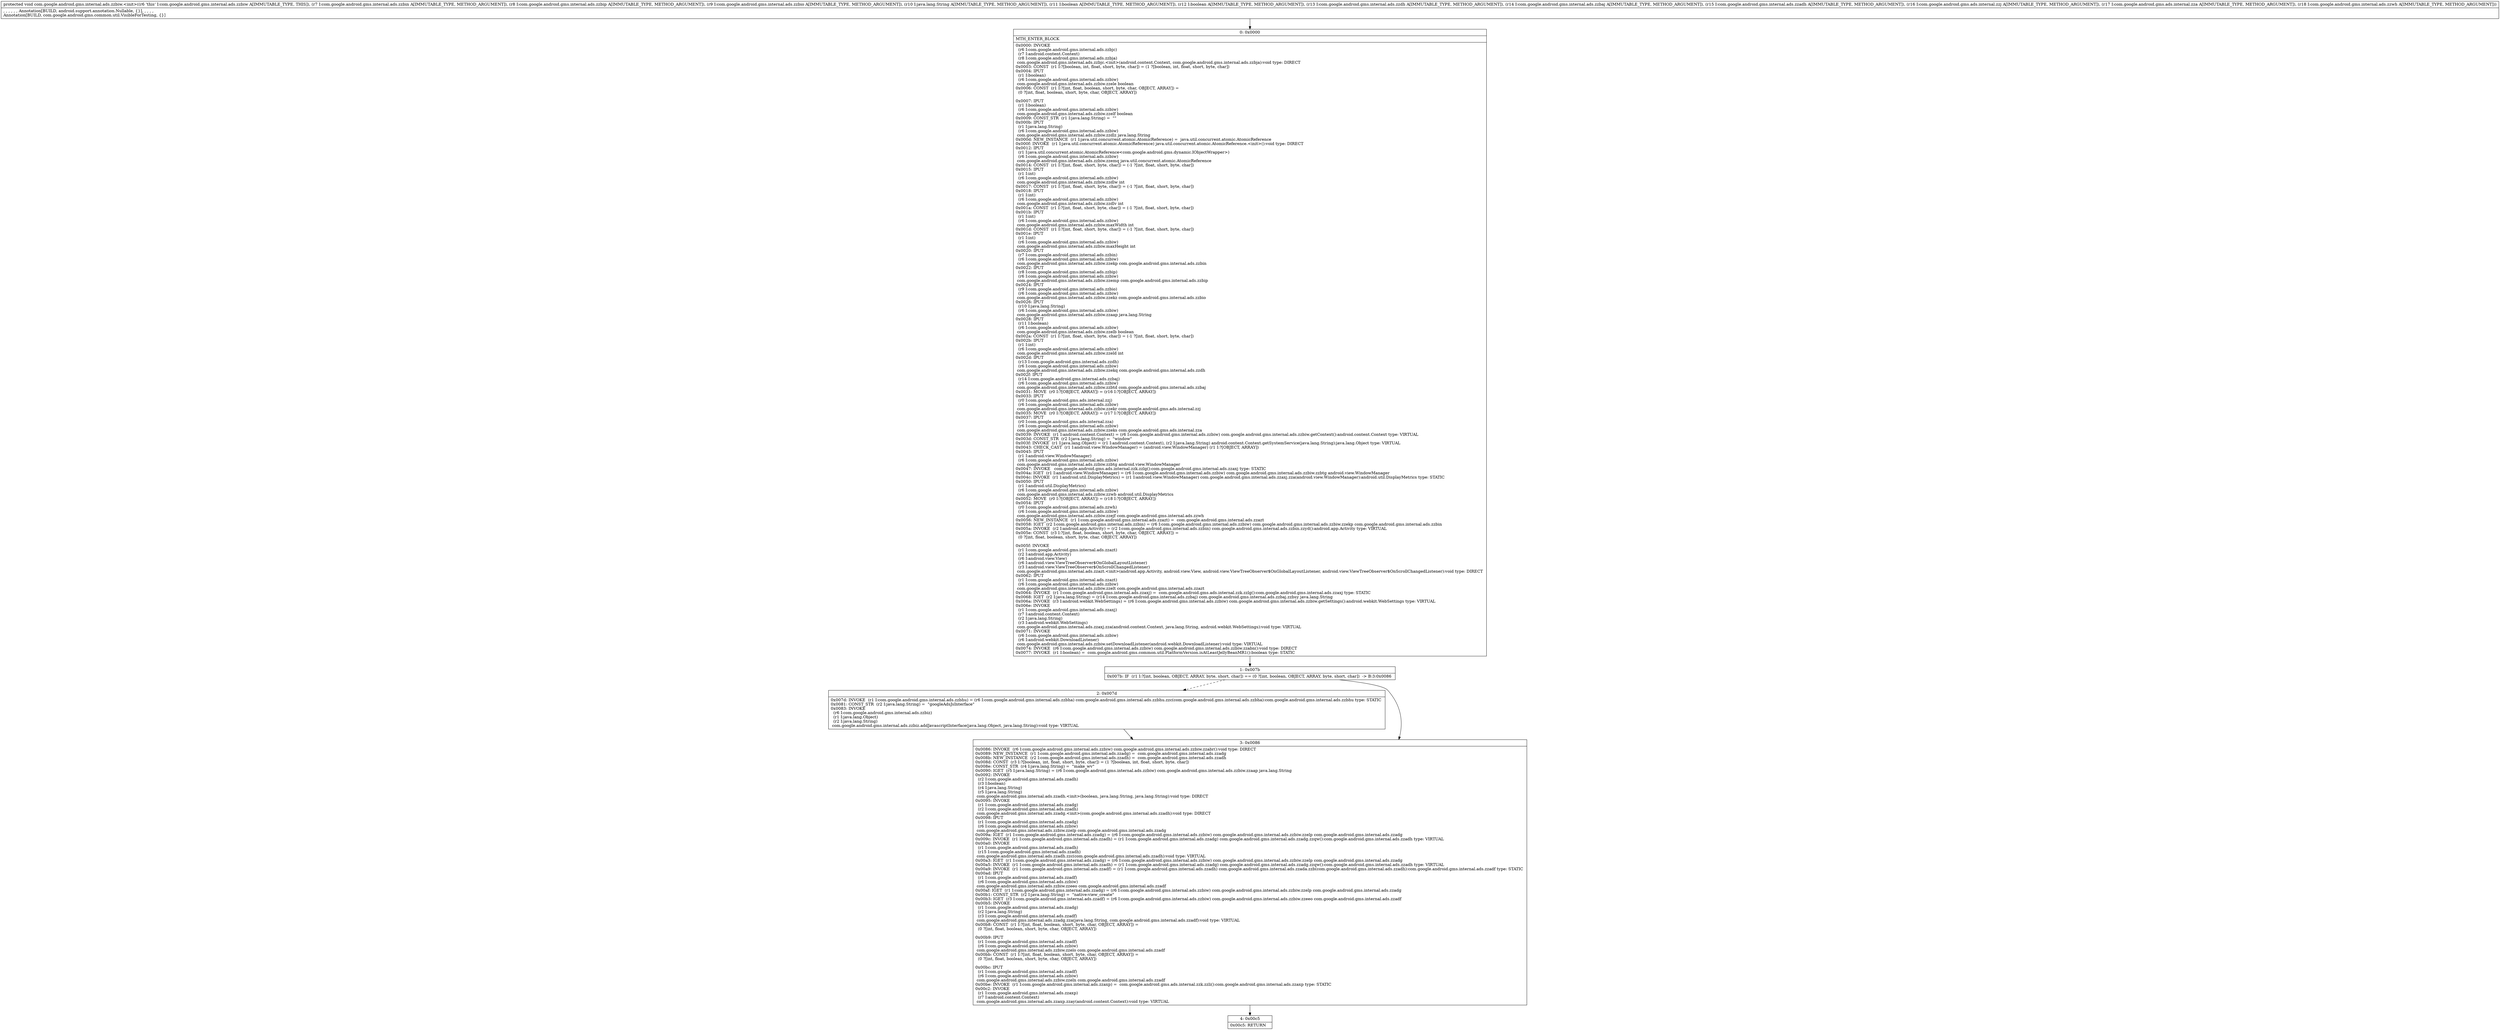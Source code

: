digraph "CFG forcom.google.android.gms.internal.ads.zzbiw.\<init\>(Lcom\/google\/android\/gms\/internal\/ads\/zzbin;Lcom\/google\/android\/gms\/internal\/ads\/zzbip;Lcom\/google\/android\/gms\/internal\/ads\/zzbio;Ljava\/lang\/String;ZZLcom\/google\/android\/gms\/internal\/ads\/zzdh;Lcom\/google\/android\/gms\/internal\/ads\/zzbaj;Lcom\/google\/android\/gms\/internal\/ads\/zzadh;Lcom\/google\/android\/gms\/ads\/internal\/zzj;Lcom\/google\/android\/gms\/ads\/internal\/zza;Lcom\/google\/android\/gms\/internal\/ads\/zzwh;)V" {
Node_0 [shape=record,label="{0\:\ 0x0000|MTH_ENTER_BLOCK\l|0x0000: INVOKE  \l  (r6 I:com.google.android.gms.internal.ads.zzbjc)\l  (r7 I:android.content.Context)\l  (r8 I:com.google.android.gms.internal.ads.zzbja)\l com.google.android.gms.internal.ads.zzbjc.\<init\>(android.content.Context, com.google.android.gms.internal.ads.zzbja):void type: DIRECT \l0x0003: CONST  (r1 I:?[boolean, int, float, short, byte, char]) = (1 ?[boolean, int, float, short, byte, char]) \l0x0004: IPUT  \l  (r1 I:boolean)\l  (r6 I:com.google.android.gms.internal.ads.zzbiw)\l com.google.android.gms.internal.ads.zzbiw.zzele boolean \l0x0006: CONST  (r1 I:?[int, float, boolean, short, byte, char, OBJECT, ARRAY]) = \l  (0 ?[int, float, boolean, short, byte, char, OBJECT, ARRAY])\l \l0x0007: IPUT  \l  (r1 I:boolean)\l  (r6 I:com.google.android.gms.internal.ads.zzbiw)\l com.google.android.gms.internal.ads.zzbiw.zzelf boolean \l0x0009: CONST_STR  (r1 I:java.lang.String) =  \"\" \l0x000b: IPUT  \l  (r1 I:java.lang.String)\l  (r6 I:com.google.android.gms.internal.ads.zzbiw)\l com.google.android.gms.internal.ads.zzbiw.zzdlz java.lang.String \l0x000d: NEW_INSTANCE  (r1 I:java.util.concurrent.atomic.AtomicReference) =  java.util.concurrent.atomic.AtomicReference \l0x000f: INVOKE  (r1 I:java.util.concurrent.atomic.AtomicReference) java.util.concurrent.atomic.AtomicReference.\<init\>():void type: DIRECT \l0x0012: IPUT  \l  (r1 I:java.util.concurrent.atomic.AtomicReference\<com.google.android.gms.dynamic.IObjectWrapper\>)\l  (r6 I:com.google.android.gms.internal.ads.zzbiw)\l com.google.android.gms.internal.ads.zzbiw.zzemq java.util.concurrent.atomic.AtomicReference \l0x0014: CONST  (r1 I:?[int, float, short, byte, char]) = (\-1 ?[int, float, short, byte, char]) \l0x0015: IPUT  \l  (r1 I:int)\l  (r6 I:com.google.android.gms.internal.ads.zzbiw)\l com.google.android.gms.internal.ads.zzbiw.zzdlw int \l0x0017: CONST  (r1 I:?[int, float, short, byte, char]) = (\-1 ?[int, float, short, byte, char]) \l0x0018: IPUT  \l  (r1 I:int)\l  (r6 I:com.google.android.gms.internal.ads.zzbiw)\l com.google.android.gms.internal.ads.zzbiw.zzdlv int \l0x001a: CONST  (r1 I:?[int, float, short, byte, char]) = (\-1 ?[int, float, short, byte, char]) \l0x001b: IPUT  \l  (r1 I:int)\l  (r6 I:com.google.android.gms.internal.ads.zzbiw)\l com.google.android.gms.internal.ads.zzbiw.maxWidth int \l0x001d: CONST  (r1 I:?[int, float, short, byte, char]) = (\-1 ?[int, float, short, byte, char]) \l0x001e: IPUT  \l  (r1 I:int)\l  (r6 I:com.google.android.gms.internal.ads.zzbiw)\l com.google.android.gms.internal.ads.zzbiw.maxHeight int \l0x0020: IPUT  \l  (r7 I:com.google.android.gms.internal.ads.zzbin)\l  (r6 I:com.google.android.gms.internal.ads.zzbiw)\l com.google.android.gms.internal.ads.zzbiw.zzekp com.google.android.gms.internal.ads.zzbin \l0x0022: IPUT  \l  (r8 I:com.google.android.gms.internal.ads.zzbip)\l  (r6 I:com.google.android.gms.internal.ads.zzbiw)\l com.google.android.gms.internal.ads.zzbiw.zzemp com.google.android.gms.internal.ads.zzbip \l0x0024: IPUT  \l  (r9 I:com.google.android.gms.internal.ads.zzbio)\l  (r6 I:com.google.android.gms.internal.ads.zzbiw)\l com.google.android.gms.internal.ads.zzbiw.zzekz com.google.android.gms.internal.ads.zzbio \l0x0026: IPUT  \l  (r10 I:java.lang.String)\l  (r6 I:com.google.android.gms.internal.ads.zzbiw)\l com.google.android.gms.internal.ads.zzbiw.zzaap java.lang.String \l0x0028: IPUT  \l  (r11 I:boolean)\l  (r6 I:com.google.android.gms.internal.ads.zzbiw)\l com.google.android.gms.internal.ads.zzbiw.zzelb boolean \l0x002a: CONST  (r1 I:?[int, float, short, byte, char]) = (\-1 ?[int, float, short, byte, char]) \l0x002b: IPUT  \l  (r1 I:int)\l  (r6 I:com.google.android.gms.internal.ads.zzbiw)\l com.google.android.gms.internal.ads.zzbiw.zzeld int \l0x002d: IPUT  \l  (r13 I:com.google.android.gms.internal.ads.zzdh)\l  (r6 I:com.google.android.gms.internal.ads.zzbiw)\l com.google.android.gms.internal.ads.zzbiw.zzekq com.google.android.gms.internal.ads.zzdh \l0x002f: IPUT  \l  (r14 I:com.google.android.gms.internal.ads.zzbaj)\l  (r6 I:com.google.android.gms.internal.ads.zzbiw)\l com.google.android.gms.internal.ads.zzbiw.zzbtd com.google.android.gms.internal.ads.zzbaj \l0x0031: MOVE  (r0 I:?[OBJECT, ARRAY]) = (r16 I:?[OBJECT, ARRAY]) \l0x0033: IPUT  \l  (r0 I:com.google.android.gms.ads.internal.zzj)\l  (r6 I:com.google.android.gms.internal.ads.zzbiw)\l com.google.android.gms.internal.ads.zzbiw.zzekr com.google.android.gms.ads.internal.zzj \l0x0035: MOVE  (r0 I:?[OBJECT, ARRAY]) = (r17 I:?[OBJECT, ARRAY]) \l0x0037: IPUT  \l  (r0 I:com.google.android.gms.ads.internal.zza)\l  (r6 I:com.google.android.gms.internal.ads.zzbiw)\l com.google.android.gms.internal.ads.zzbiw.zzeks com.google.android.gms.ads.internal.zza \l0x0039: INVOKE  (r1 I:android.content.Context) = (r6 I:com.google.android.gms.internal.ads.zzbiw) com.google.android.gms.internal.ads.zzbiw.getContext():android.content.Context type: VIRTUAL \l0x003d: CONST_STR  (r2 I:java.lang.String) =  \"window\" \l0x003f: INVOKE  (r1 I:java.lang.Object) = (r1 I:android.content.Context), (r2 I:java.lang.String) android.content.Context.getSystemService(java.lang.String):java.lang.Object type: VIRTUAL \l0x0043: CHECK_CAST  (r1 I:android.view.WindowManager) = (android.view.WindowManager) (r1 I:?[OBJECT, ARRAY]) \l0x0045: IPUT  \l  (r1 I:android.view.WindowManager)\l  (r6 I:com.google.android.gms.internal.ads.zzbiw)\l com.google.android.gms.internal.ads.zzbiw.zzbtg android.view.WindowManager \l0x0047: INVOKE   com.google.android.gms.ads.internal.zzk.zzlg():com.google.android.gms.internal.ads.zzaxj type: STATIC \l0x004a: IGET  (r1 I:android.view.WindowManager) = (r6 I:com.google.android.gms.internal.ads.zzbiw) com.google.android.gms.internal.ads.zzbiw.zzbtg android.view.WindowManager \l0x004c: INVOKE  (r1 I:android.util.DisplayMetrics) = (r1 I:android.view.WindowManager) com.google.android.gms.internal.ads.zzaxj.zza(android.view.WindowManager):android.util.DisplayMetrics type: STATIC \l0x0050: IPUT  \l  (r1 I:android.util.DisplayMetrics)\l  (r6 I:com.google.android.gms.internal.ads.zzbiw)\l com.google.android.gms.internal.ads.zzbiw.zzwb android.util.DisplayMetrics \l0x0052: MOVE  (r0 I:?[OBJECT, ARRAY]) = (r18 I:?[OBJECT, ARRAY]) \l0x0054: IPUT  \l  (r0 I:com.google.android.gms.internal.ads.zzwh)\l  (r6 I:com.google.android.gms.internal.ads.zzbiw)\l com.google.android.gms.internal.ads.zzbiw.zzejf com.google.android.gms.internal.ads.zzwh \l0x0056: NEW_INSTANCE  (r1 I:com.google.android.gms.internal.ads.zzazt) =  com.google.android.gms.internal.ads.zzazt \l0x0058: IGET  (r2 I:com.google.android.gms.internal.ads.zzbin) = (r6 I:com.google.android.gms.internal.ads.zzbiw) com.google.android.gms.internal.ads.zzbiw.zzekp com.google.android.gms.internal.ads.zzbin \l0x005a: INVOKE  (r2 I:android.app.Activity) = (r2 I:com.google.android.gms.internal.ads.zzbin) com.google.android.gms.internal.ads.zzbin.zzyd():android.app.Activity type: VIRTUAL \l0x005e: CONST  (r3 I:?[int, float, boolean, short, byte, char, OBJECT, ARRAY]) = \l  (0 ?[int, float, boolean, short, byte, char, OBJECT, ARRAY])\l \l0x005f: INVOKE  \l  (r1 I:com.google.android.gms.internal.ads.zzazt)\l  (r2 I:android.app.Activity)\l  (r6 I:android.view.View)\l  (r6 I:android.view.ViewTreeObserver$OnGlobalLayoutListener)\l  (r3 I:android.view.ViewTreeObserver$OnScrollChangedListener)\l com.google.android.gms.internal.ads.zzazt.\<init\>(android.app.Activity, android.view.View, android.view.ViewTreeObserver$OnGlobalLayoutListener, android.view.ViewTreeObserver$OnScrollChangedListener):void type: DIRECT \l0x0062: IPUT  \l  (r1 I:com.google.android.gms.internal.ads.zzazt)\l  (r6 I:com.google.android.gms.internal.ads.zzbiw)\l com.google.android.gms.internal.ads.zzbiw.zzelt com.google.android.gms.internal.ads.zzazt \l0x0064: INVOKE  (r1 I:com.google.android.gms.internal.ads.zzaxj) =  com.google.android.gms.ads.internal.zzk.zzlg():com.google.android.gms.internal.ads.zzaxj type: STATIC \l0x0068: IGET  (r2 I:java.lang.String) = (r14 I:com.google.android.gms.internal.ads.zzbaj) com.google.android.gms.internal.ads.zzbaj.zzbsy java.lang.String \l0x006a: INVOKE  (r3 I:android.webkit.WebSettings) = (r6 I:com.google.android.gms.internal.ads.zzbiw) com.google.android.gms.internal.ads.zzbiw.getSettings():android.webkit.WebSettings type: VIRTUAL \l0x006e: INVOKE  \l  (r1 I:com.google.android.gms.internal.ads.zzaxj)\l  (r7 I:android.content.Context)\l  (r2 I:java.lang.String)\l  (r3 I:android.webkit.WebSettings)\l com.google.android.gms.internal.ads.zzaxj.zza(android.content.Context, java.lang.String, android.webkit.WebSettings):void type: VIRTUAL \l0x0071: INVOKE  \l  (r6 I:com.google.android.gms.internal.ads.zzbiw)\l  (r6 I:android.webkit.DownloadListener)\l com.google.android.gms.internal.ads.zzbiw.setDownloadListener(android.webkit.DownloadListener):void type: VIRTUAL \l0x0074: INVOKE  (r6 I:com.google.android.gms.internal.ads.zzbiw) com.google.android.gms.internal.ads.zzbiw.zzabn():void type: DIRECT \l0x0077: INVOKE  (r1 I:boolean) =  com.google.android.gms.common.util.PlatformVersion.isAtLeastJellyBeanMR1():boolean type: STATIC \l}"];
Node_1 [shape=record,label="{1\:\ 0x007b|0x007b: IF  (r1 I:?[int, boolean, OBJECT, ARRAY, byte, short, char]) == (0 ?[int, boolean, OBJECT, ARRAY, byte, short, char])  \-\> B:3:0x0086 \l}"];
Node_2 [shape=record,label="{2\:\ 0x007d|0x007d: INVOKE  (r1 I:com.google.android.gms.internal.ads.zzbhu) = (r6 I:com.google.android.gms.internal.ads.zzbha) com.google.android.gms.internal.ads.zzbhu.zzc(com.google.android.gms.internal.ads.zzbha):com.google.android.gms.internal.ads.zzbhu type: STATIC \l0x0081: CONST_STR  (r2 I:java.lang.String) =  \"googleAdsJsInterface\" \l0x0083: INVOKE  \l  (r6 I:com.google.android.gms.internal.ads.zzbiz)\l  (r1 I:java.lang.Object)\l  (r2 I:java.lang.String)\l com.google.android.gms.internal.ads.zzbiz.addJavascriptInterface(java.lang.Object, java.lang.String):void type: VIRTUAL \l}"];
Node_3 [shape=record,label="{3\:\ 0x0086|0x0086: INVOKE  (r6 I:com.google.android.gms.internal.ads.zzbiw) com.google.android.gms.internal.ads.zzbiw.zzabr():void type: DIRECT \l0x0089: NEW_INSTANCE  (r1 I:com.google.android.gms.internal.ads.zzadg) =  com.google.android.gms.internal.ads.zzadg \l0x008b: NEW_INSTANCE  (r2 I:com.google.android.gms.internal.ads.zzadh) =  com.google.android.gms.internal.ads.zzadh \l0x008d: CONST  (r3 I:?[boolean, int, float, short, byte, char]) = (1 ?[boolean, int, float, short, byte, char]) \l0x008e: CONST_STR  (r4 I:java.lang.String) =  \"make_wv\" \l0x0090: IGET  (r5 I:java.lang.String) = (r6 I:com.google.android.gms.internal.ads.zzbiw) com.google.android.gms.internal.ads.zzbiw.zzaap java.lang.String \l0x0092: INVOKE  \l  (r2 I:com.google.android.gms.internal.ads.zzadh)\l  (r3 I:boolean)\l  (r4 I:java.lang.String)\l  (r5 I:java.lang.String)\l com.google.android.gms.internal.ads.zzadh.\<init\>(boolean, java.lang.String, java.lang.String):void type: DIRECT \l0x0095: INVOKE  \l  (r1 I:com.google.android.gms.internal.ads.zzadg)\l  (r2 I:com.google.android.gms.internal.ads.zzadh)\l com.google.android.gms.internal.ads.zzadg.\<init\>(com.google.android.gms.internal.ads.zzadh):void type: DIRECT \l0x0098: IPUT  \l  (r1 I:com.google.android.gms.internal.ads.zzadg)\l  (r6 I:com.google.android.gms.internal.ads.zzbiw)\l com.google.android.gms.internal.ads.zzbiw.zzelp com.google.android.gms.internal.ads.zzadg \l0x009a: IGET  (r1 I:com.google.android.gms.internal.ads.zzadg) = (r6 I:com.google.android.gms.internal.ads.zzbiw) com.google.android.gms.internal.ads.zzbiw.zzelp com.google.android.gms.internal.ads.zzadg \l0x009c: INVOKE  (r1 I:com.google.android.gms.internal.ads.zzadh) = (r1 I:com.google.android.gms.internal.ads.zzadg) com.google.android.gms.internal.ads.zzadg.zzqw():com.google.android.gms.internal.ads.zzadh type: VIRTUAL \l0x00a0: INVOKE  \l  (r1 I:com.google.android.gms.internal.ads.zzadh)\l  (r15 I:com.google.android.gms.internal.ads.zzadh)\l com.google.android.gms.internal.ads.zzadh.zzc(com.google.android.gms.internal.ads.zzadh):void type: VIRTUAL \l0x00a3: IGET  (r1 I:com.google.android.gms.internal.ads.zzadg) = (r6 I:com.google.android.gms.internal.ads.zzbiw) com.google.android.gms.internal.ads.zzbiw.zzelp com.google.android.gms.internal.ads.zzadg \l0x00a5: INVOKE  (r1 I:com.google.android.gms.internal.ads.zzadh) = (r1 I:com.google.android.gms.internal.ads.zzadg) com.google.android.gms.internal.ads.zzadg.zzqw():com.google.android.gms.internal.ads.zzadh type: VIRTUAL \l0x00a9: INVOKE  (r1 I:com.google.android.gms.internal.ads.zzadf) = (r1 I:com.google.android.gms.internal.ads.zzadh) com.google.android.gms.internal.ads.zzada.zzb(com.google.android.gms.internal.ads.zzadh):com.google.android.gms.internal.ads.zzadf type: STATIC \l0x00ad: IPUT  \l  (r1 I:com.google.android.gms.internal.ads.zzadf)\l  (r6 I:com.google.android.gms.internal.ads.zzbiw)\l com.google.android.gms.internal.ads.zzbiw.zzeeo com.google.android.gms.internal.ads.zzadf \l0x00af: IGET  (r1 I:com.google.android.gms.internal.ads.zzadg) = (r6 I:com.google.android.gms.internal.ads.zzbiw) com.google.android.gms.internal.ads.zzbiw.zzelp com.google.android.gms.internal.ads.zzadg \l0x00b1: CONST_STR  (r2 I:java.lang.String) =  \"native:view_create\" \l0x00b3: IGET  (r3 I:com.google.android.gms.internal.ads.zzadf) = (r6 I:com.google.android.gms.internal.ads.zzbiw) com.google.android.gms.internal.ads.zzbiw.zzeeo com.google.android.gms.internal.ads.zzadf \l0x00b5: INVOKE  \l  (r1 I:com.google.android.gms.internal.ads.zzadg)\l  (r2 I:java.lang.String)\l  (r3 I:com.google.android.gms.internal.ads.zzadf)\l com.google.android.gms.internal.ads.zzadg.zza(java.lang.String, com.google.android.gms.internal.ads.zzadf):void type: VIRTUAL \l0x00b8: CONST  (r1 I:?[int, float, boolean, short, byte, char, OBJECT, ARRAY]) = \l  (0 ?[int, float, boolean, short, byte, char, OBJECT, ARRAY])\l \l0x00b9: IPUT  \l  (r1 I:com.google.android.gms.internal.ads.zzadf)\l  (r6 I:com.google.android.gms.internal.ads.zzbiw)\l com.google.android.gms.internal.ads.zzbiw.zzelo com.google.android.gms.internal.ads.zzadf \l0x00bb: CONST  (r1 I:?[int, float, boolean, short, byte, char, OBJECT, ARRAY]) = \l  (0 ?[int, float, boolean, short, byte, char, OBJECT, ARRAY])\l \l0x00bc: IPUT  \l  (r1 I:com.google.android.gms.internal.ads.zzadf)\l  (r6 I:com.google.android.gms.internal.ads.zzbiw)\l com.google.android.gms.internal.ads.zzbiw.zzeln com.google.android.gms.internal.ads.zzadf \l0x00be: INVOKE  (r1 I:com.google.android.gms.internal.ads.zzaxp) =  com.google.android.gms.ads.internal.zzk.zzli():com.google.android.gms.internal.ads.zzaxp type: STATIC \l0x00c2: INVOKE  \l  (r1 I:com.google.android.gms.internal.ads.zzaxp)\l  (r7 I:android.content.Context)\l com.google.android.gms.internal.ads.zzaxp.zzay(android.content.Context):void type: VIRTUAL \l}"];
Node_4 [shape=record,label="{4\:\ 0x00c5|0x00c5: RETURN   \l}"];
MethodNode[shape=record,label="{protected void com.google.android.gms.internal.ads.zzbiw.\<init\>((r6 'this' I:com.google.android.gms.internal.ads.zzbiw A[IMMUTABLE_TYPE, THIS]), (r7 I:com.google.android.gms.internal.ads.zzbin A[IMMUTABLE_TYPE, METHOD_ARGUMENT]), (r8 I:com.google.android.gms.internal.ads.zzbip A[IMMUTABLE_TYPE, METHOD_ARGUMENT]), (r9 I:com.google.android.gms.internal.ads.zzbio A[IMMUTABLE_TYPE, METHOD_ARGUMENT]), (r10 I:java.lang.String A[IMMUTABLE_TYPE, METHOD_ARGUMENT]), (r11 I:boolean A[IMMUTABLE_TYPE, METHOD_ARGUMENT]), (r12 I:boolean A[IMMUTABLE_TYPE, METHOD_ARGUMENT]), (r13 I:com.google.android.gms.internal.ads.zzdh A[IMMUTABLE_TYPE, METHOD_ARGUMENT]), (r14 I:com.google.android.gms.internal.ads.zzbaj A[IMMUTABLE_TYPE, METHOD_ARGUMENT]), (r15 I:com.google.android.gms.internal.ads.zzadh A[IMMUTABLE_TYPE, METHOD_ARGUMENT]), (r16 I:com.google.android.gms.ads.internal.zzj A[IMMUTABLE_TYPE, METHOD_ARGUMENT]), (r17 I:com.google.android.gms.ads.internal.zza A[IMMUTABLE_TYPE, METHOD_ARGUMENT]), (r18 I:com.google.android.gms.internal.ads.zzwh A[IMMUTABLE_TYPE, METHOD_ARGUMENT]))  | , , , , , , Annotation[BUILD, android.support.annotation.Nullable, \{\}], , , , , \lAnnotation[BUILD, com.google.android.gms.common.util.VisibleForTesting, \{\}]\l}"];
MethodNode -> Node_0;
Node_0 -> Node_1;
Node_1 -> Node_2[style=dashed];
Node_1 -> Node_3;
Node_2 -> Node_3;
Node_3 -> Node_4;
}

